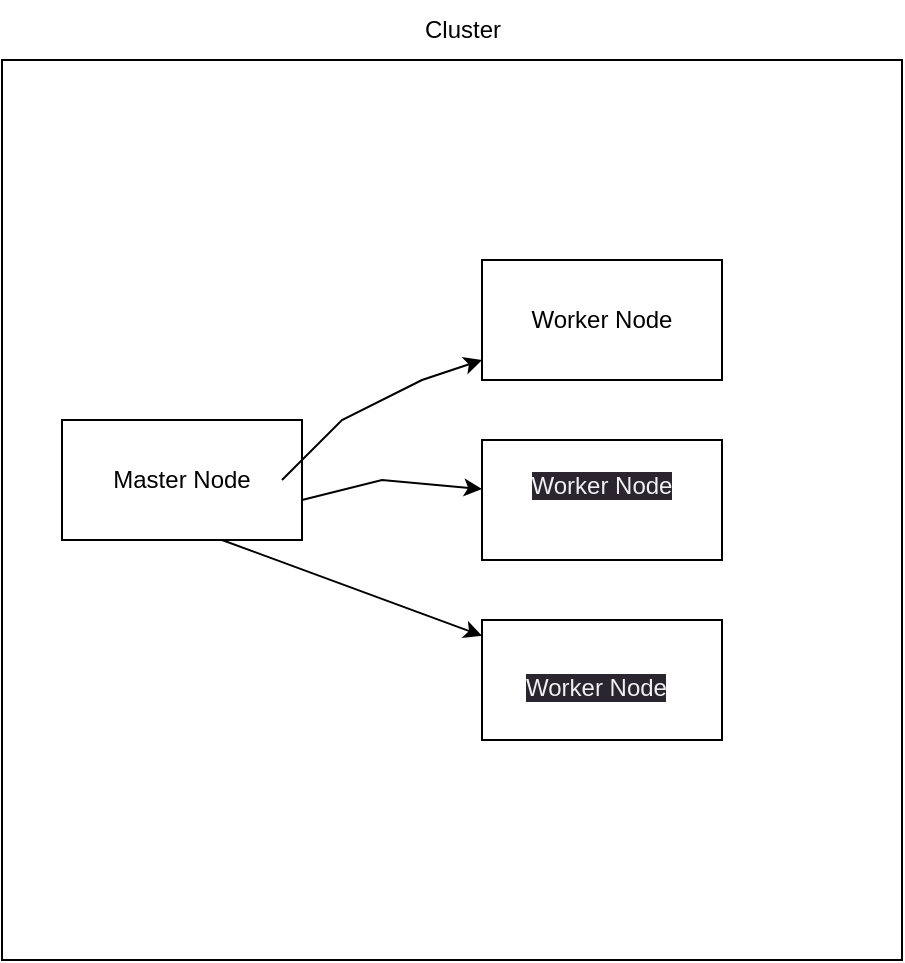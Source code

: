 <mxfile version="21.5.0" type="github">
  <diagram name="Page-1" id="m5Bb7FdfwkmQd9rhOZjl">
    <mxGraphModel dx="1050" dy="549" grid="1" gridSize="10" guides="1" tooltips="1" connect="1" arrows="1" fold="1" page="1" pageScale="1" pageWidth="850" pageHeight="1100" math="0" shadow="0">
      <root>
        <mxCell id="0" />
        <mxCell id="1" parent="0" />
        <mxCell id="xL8C1pA4SYd7dU7e_flv-1" value="" style="whiteSpace=wrap;html=1;aspect=fixed;" vertex="1" parent="1">
          <mxGeometry x="150" y="100" width="450" height="450" as="geometry" />
        </mxCell>
        <mxCell id="xL8C1pA4SYd7dU7e_flv-2" value="Cluster" style="text;html=1;align=center;verticalAlign=middle;resizable=0;points=[];autosize=1;strokeColor=none;fillColor=none;" vertex="1" parent="1">
          <mxGeometry x="350" y="70" width="60" height="30" as="geometry" />
        </mxCell>
        <mxCell id="xL8C1pA4SYd7dU7e_flv-3" value="Master Node" style="rounded=0;whiteSpace=wrap;html=1;" vertex="1" parent="1">
          <mxGeometry x="180" y="280" width="120" height="60" as="geometry" />
        </mxCell>
        <mxCell id="xL8C1pA4SYd7dU7e_flv-4" value="Worker Node" style="rounded=0;whiteSpace=wrap;html=1;" vertex="1" parent="1">
          <mxGeometry x="390" y="200" width="120" height="60" as="geometry" />
        </mxCell>
        <mxCell id="xL8C1pA4SYd7dU7e_flv-5" value="&#xa;&lt;span style=&quot;color: rgb(240, 240, 240); font-family: Helvetica; font-size: 12px; font-style: normal; font-variant-ligatures: normal; font-variant-caps: normal; font-weight: 400; letter-spacing: normal; orphans: 2; text-align: center; text-indent: 0px; text-transform: none; widows: 2; word-spacing: 0px; -webkit-text-stroke-width: 0px; background-color: rgb(42, 37, 47); text-decoration-thickness: initial; text-decoration-style: initial; text-decoration-color: initial; float: none; display: inline !important;&quot;&gt;Worker Node&lt;/span&gt;&#xa;&#xa;" style="rounded=0;whiteSpace=wrap;html=1;" vertex="1" parent="1">
          <mxGeometry x="390" y="290" width="120" height="60" as="geometry" />
        </mxCell>
        <mxCell id="xL8C1pA4SYd7dU7e_flv-6" value="" style="rounded=0;whiteSpace=wrap;html=1;" vertex="1" parent="1">
          <mxGeometry x="390" y="380" width="120" height="60" as="geometry" />
        </mxCell>
        <mxCell id="xL8C1pA4SYd7dU7e_flv-7" value="&lt;span style=&quot;color: rgb(240, 240, 240); font-family: Helvetica; font-size: 12px; font-style: normal; font-variant-ligatures: normal; font-variant-caps: normal; font-weight: 400; letter-spacing: normal; orphans: 2; text-align: center; text-indent: 0px; text-transform: none; widows: 2; word-spacing: 0px; -webkit-text-stroke-width: 0px; background-color: rgb(42, 37, 47); text-decoration-thickness: initial; text-decoration-style: initial; text-decoration-color: initial; float: none; display: inline !important;&quot;&gt;Worker Node&lt;/span&gt;" style="text;whiteSpace=wrap;html=1;" vertex="1" parent="1">
          <mxGeometry x="410" y="400" width="100" height="40" as="geometry" />
        </mxCell>
        <mxCell id="xL8C1pA4SYd7dU7e_flv-10" value="" style="endArrow=classic;html=1;rounded=0;" edge="1" parent="1" target="xL8C1pA4SYd7dU7e_flv-4">
          <mxGeometry width="50" height="50" relative="1" as="geometry">
            <mxPoint x="290" y="310" as="sourcePoint" />
            <mxPoint x="340" y="260" as="targetPoint" />
            <Array as="points">
              <mxPoint x="320" y="280" />
              <mxPoint x="360" y="260" />
            </Array>
          </mxGeometry>
        </mxCell>
        <mxCell id="xL8C1pA4SYd7dU7e_flv-11" value="" style="endArrow=classic;html=1;rounded=0;" edge="1" parent="1" target="xL8C1pA4SYd7dU7e_flv-5">
          <mxGeometry width="50" height="50" relative="1" as="geometry">
            <mxPoint x="300" y="320" as="sourcePoint" />
            <mxPoint x="400" y="260" as="targetPoint" />
            <Array as="points">
              <mxPoint x="340" y="310" />
            </Array>
          </mxGeometry>
        </mxCell>
        <mxCell id="xL8C1pA4SYd7dU7e_flv-12" value="" style="endArrow=classic;html=1;rounded=0;" edge="1" parent="1" target="xL8C1pA4SYd7dU7e_flv-6">
          <mxGeometry width="50" height="50" relative="1" as="geometry">
            <mxPoint x="260" y="340" as="sourcePoint" />
            <mxPoint x="310" y="290" as="targetPoint" />
          </mxGeometry>
        </mxCell>
      </root>
    </mxGraphModel>
  </diagram>
</mxfile>
